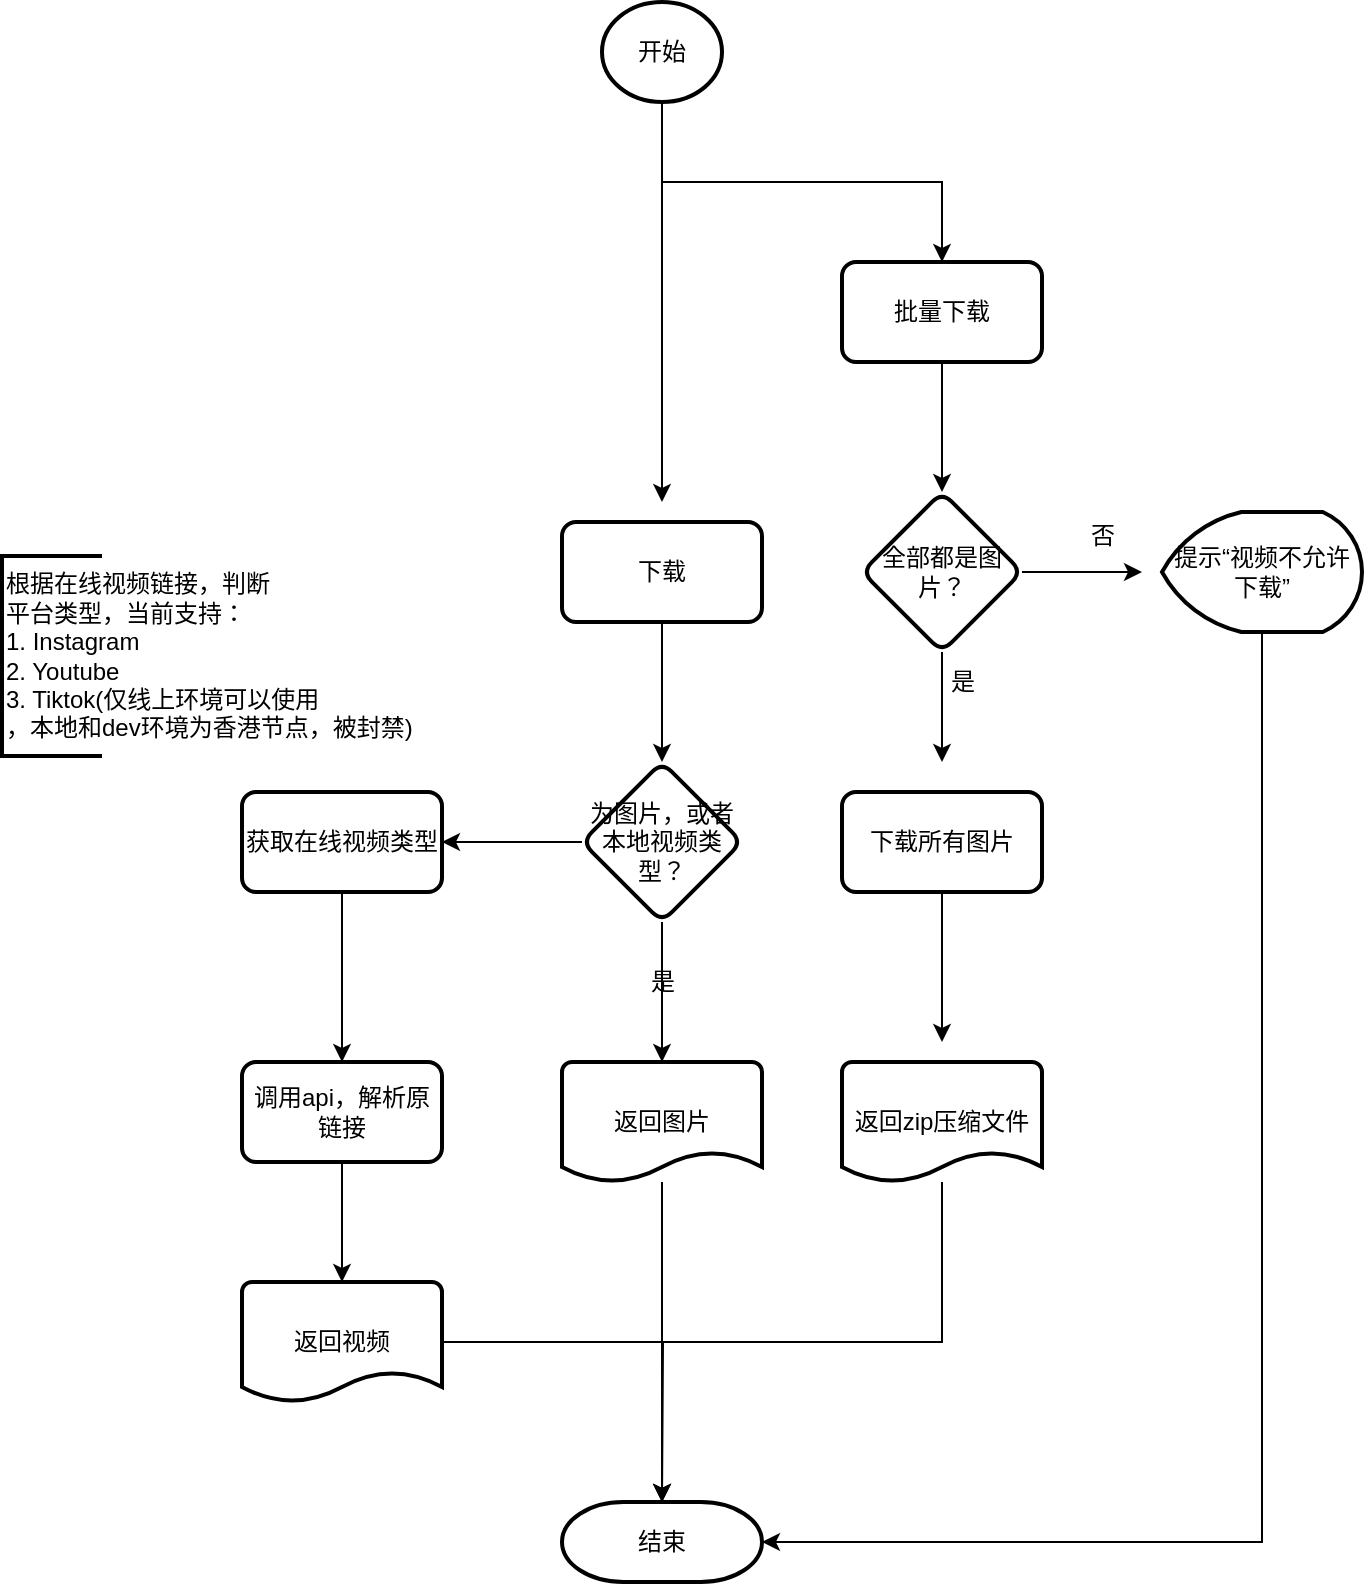 <mxfile version="13.9.9" type="github">
  <diagram id="mW6RbuTZc-FTp5ea4Jcq" name="Page-1">
    <mxGraphModel dx="1422" dy="753" grid="1" gridSize="10" guides="1" tooltips="1" connect="1" arrows="1" fold="1" page="1" pageScale="1" pageWidth="827" pageHeight="1169" math="0" shadow="0">
      <root>
        <mxCell id="0" />
        <mxCell id="1" parent="0" />
        <mxCell id="cRAjIBoFx33PXlMRDBUu-7" style="edgeStyle=orthogonalEdgeStyle;rounded=0;orthogonalLoop=1;jettySize=auto;html=1;" parent="1" source="cRAjIBoFx33PXlMRDBUu-1" edge="1">
          <mxGeometry relative="1" as="geometry">
            <mxPoint x="420" y="400" as="targetPoint" />
          </mxGeometry>
        </mxCell>
        <mxCell id="cRAjIBoFx33PXlMRDBUu-8" style="edgeStyle=orthogonalEdgeStyle;rounded=0;orthogonalLoop=1;jettySize=auto;html=1;" parent="1" source="cRAjIBoFx33PXlMRDBUu-1" edge="1">
          <mxGeometry relative="1" as="geometry">
            <mxPoint x="560" y="280" as="targetPoint" />
            <Array as="points">
              <mxPoint x="420" y="240" />
              <mxPoint x="560" y="240" />
            </Array>
          </mxGeometry>
        </mxCell>
        <mxCell id="cRAjIBoFx33PXlMRDBUu-1" value="开始" style="strokeWidth=2;html=1;shape=mxgraph.flowchart.start_2;whiteSpace=wrap;" parent="1" vertex="1">
          <mxGeometry x="390" y="150" width="60" height="50" as="geometry" />
        </mxCell>
        <mxCell id="cRAjIBoFx33PXlMRDBUu-2" value="结束" style="strokeWidth=2;html=1;shape=mxgraph.flowchart.terminator;whiteSpace=wrap;" parent="1" vertex="1">
          <mxGeometry x="370" y="900" width="100" height="40" as="geometry" />
        </mxCell>
        <mxCell id="cRAjIBoFx33PXlMRDBUu-21" style="edgeStyle=orthogonalEdgeStyle;rounded=0;orthogonalLoop=1;jettySize=auto;html=1;" parent="1" source="cRAjIBoFx33PXlMRDBUu-5" edge="1">
          <mxGeometry relative="1" as="geometry">
            <mxPoint x="420" y="530" as="targetPoint" />
          </mxGeometry>
        </mxCell>
        <mxCell id="cRAjIBoFx33PXlMRDBUu-5" value="下载" style="rounded=1;whiteSpace=wrap;html=1;absoluteArcSize=1;arcSize=14;strokeWidth=2;" parent="1" vertex="1">
          <mxGeometry x="370" y="410" width="100" height="50" as="geometry" />
        </mxCell>
        <mxCell id="cRAjIBoFx33PXlMRDBUu-11" value="" style="edgeStyle=orthogonalEdgeStyle;rounded=0;orthogonalLoop=1;jettySize=auto;html=1;" parent="1" source="cRAjIBoFx33PXlMRDBUu-6" target="cRAjIBoFx33PXlMRDBUu-10" edge="1">
          <mxGeometry relative="1" as="geometry" />
        </mxCell>
        <mxCell id="cRAjIBoFx33PXlMRDBUu-6" value="批量下载" style="rounded=1;whiteSpace=wrap;html=1;absoluteArcSize=1;arcSize=14;strokeWidth=2;" parent="1" vertex="1">
          <mxGeometry x="510" y="280" width="100" height="50" as="geometry" />
        </mxCell>
        <mxCell id="cRAjIBoFx33PXlMRDBUu-20" style="edgeStyle=orthogonalEdgeStyle;rounded=0;orthogonalLoop=1;jettySize=auto;html=1;" parent="1" source="cRAjIBoFx33PXlMRDBUu-10" edge="1">
          <mxGeometry relative="1" as="geometry">
            <mxPoint x="660" y="435" as="targetPoint" />
          </mxGeometry>
        </mxCell>
        <mxCell id="cRAjIBoFx33PXlMRDBUu-26" style="edgeStyle=orthogonalEdgeStyle;rounded=0;orthogonalLoop=1;jettySize=auto;html=1;" parent="1" source="cRAjIBoFx33PXlMRDBUu-10" edge="1">
          <mxGeometry relative="1" as="geometry">
            <mxPoint x="560" y="530" as="targetPoint" />
          </mxGeometry>
        </mxCell>
        <mxCell id="cRAjIBoFx33PXlMRDBUu-10" value="全部都是图片？" style="rhombus;whiteSpace=wrap;html=1;rounded=1;strokeWidth=2;arcSize=14;" parent="1" vertex="1">
          <mxGeometry x="520" y="395" width="80" height="80" as="geometry" />
        </mxCell>
        <mxCell id="cRAjIBoFx33PXlMRDBUu-16" value="否" style="text;html=1;align=center;verticalAlign=middle;resizable=0;points=[];autosize=1;" parent="1" vertex="1">
          <mxGeometry x="625" y="407" width="30" height="20" as="geometry" />
        </mxCell>
        <mxCell id="3jv5Oc1MW7gwf0Azlt5G-1" style="edgeStyle=orthogonalEdgeStyle;rounded=0;orthogonalLoop=1;jettySize=auto;html=1;entryX=1;entryY=0.5;entryDx=0;entryDy=0;entryPerimeter=0;" edge="1" parent="1" source="cRAjIBoFx33PXlMRDBUu-19" target="cRAjIBoFx33PXlMRDBUu-2">
          <mxGeometry relative="1" as="geometry">
            <Array as="points">
              <mxPoint x="720" y="920" />
            </Array>
          </mxGeometry>
        </mxCell>
        <mxCell id="cRAjIBoFx33PXlMRDBUu-19" value="提示“视频不允许下载”" style="strokeWidth=2;html=1;shape=mxgraph.flowchart.display;whiteSpace=wrap;" parent="1" vertex="1">
          <mxGeometry x="670" y="405" width="100" height="60" as="geometry" />
        </mxCell>
        <mxCell id="cRAjIBoFx33PXlMRDBUu-24" style="edgeStyle=orthogonalEdgeStyle;rounded=0;orthogonalLoop=1;jettySize=auto;html=1;" parent="1" source="cRAjIBoFx33PXlMRDBUu-23" edge="1">
          <mxGeometry relative="1" as="geometry">
            <mxPoint x="420" y="680" as="targetPoint" />
          </mxGeometry>
        </mxCell>
        <mxCell id="cRAjIBoFx33PXlMRDBUu-32" style="edgeStyle=orthogonalEdgeStyle;rounded=0;orthogonalLoop=1;jettySize=auto;html=1;" parent="1" source="cRAjIBoFx33PXlMRDBUu-23" edge="1">
          <mxGeometry relative="1" as="geometry">
            <mxPoint x="310" y="570" as="targetPoint" />
          </mxGeometry>
        </mxCell>
        <mxCell id="cRAjIBoFx33PXlMRDBUu-23" value="为图片，或者本地视频类型？" style="rhombus;whiteSpace=wrap;html=1;rounded=1;strokeWidth=2;arcSize=14;" parent="1" vertex="1">
          <mxGeometry x="380" y="530" width="80" height="80" as="geometry" />
        </mxCell>
        <mxCell id="cRAjIBoFx33PXlMRDBUu-25" value="是" style="text;html=1;align=center;verticalAlign=middle;resizable=0;points=[];autosize=1;" parent="1" vertex="1">
          <mxGeometry x="405" y="630" width="30" height="20" as="geometry" />
        </mxCell>
        <mxCell id="cRAjIBoFx33PXlMRDBUu-27" value="是" style="text;html=1;align=center;verticalAlign=middle;resizable=0;points=[];autosize=1;" parent="1" vertex="1">
          <mxGeometry x="555" y="480" width="30" height="20" as="geometry" />
        </mxCell>
        <mxCell id="cRAjIBoFx33PXlMRDBUu-29" style="edgeStyle=orthogonalEdgeStyle;rounded=0;orthogonalLoop=1;jettySize=auto;html=1;" parent="1" source="cRAjIBoFx33PXlMRDBUu-28" edge="1">
          <mxGeometry relative="1" as="geometry">
            <mxPoint x="560" y="670" as="targetPoint" />
          </mxGeometry>
        </mxCell>
        <mxCell id="cRAjIBoFx33PXlMRDBUu-28" value="下载所有图片" style="rounded=1;whiteSpace=wrap;html=1;absoluteArcSize=1;arcSize=14;strokeWidth=2;" parent="1" vertex="1">
          <mxGeometry x="510" y="545" width="100" height="50" as="geometry" />
        </mxCell>
        <mxCell id="cRAjIBoFx33PXlMRDBUu-40" style="edgeStyle=orthogonalEdgeStyle;rounded=0;orthogonalLoop=1;jettySize=auto;html=1;" parent="1" source="cRAjIBoFx33PXlMRDBUu-30" edge="1">
          <mxGeometry relative="1" as="geometry">
            <mxPoint x="420" y="900" as="targetPoint" />
            <Array as="points">
              <mxPoint x="560" y="820" />
              <mxPoint x="420" y="820" />
            </Array>
          </mxGeometry>
        </mxCell>
        <mxCell id="cRAjIBoFx33PXlMRDBUu-30" value="返回zip压缩文件" style="strokeWidth=2;html=1;shape=mxgraph.flowchart.document2;whiteSpace=wrap;size=0.25;" parent="1" vertex="1">
          <mxGeometry x="510" y="680" width="100" height="60" as="geometry" />
        </mxCell>
        <mxCell id="cRAjIBoFx33PXlMRDBUu-42" style="edgeStyle=orthogonalEdgeStyle;rounded=0;orthogonalLoop=1;jettySize=auto;html=1;entryX=0.5;entryY=0;entryDx=0;entryDy=0;" parent="1" source="cRAjIBoFx33PXlMRDBUu-35" target="cRAjIBoFx33PXlMRDBUu-41" edge="1">
          <mxGeometry relative="1" as="geometry" />
        </mxCell>
        <mxCell id="cRAjIBoFx33PXlMRDBUu-35" value="获取在线视频类型" style="rounded=1;whiteSpace=wrap;html=1;absoluteArcSize=1;arcSize=14;strokeWidth=2;" parent="1" vertex="1">
          <mxGeometry x="210" y="545" width="100" height="50" as="geometry" />
        </mxCell>
        <mxCell id="cRAjIBoFx33PXlMRDBUu-36" value="根据在线视频链接，判断&lt;br&gt;平台类型，当前支持：&lt;br&gt;1. Instagram&lt;br&gt;2. Youtube&lt;br&gt;3. Tiktok(仅线上环境可以使用&lt;br&gt;，本地和dev环境为香港节点，被封禁)" style="strokeWidth=2;html=1;shape=mxgraph.flowchart.annotation_1;align=left;pointerEvents=1;" parent="1" vertex="1">
          <mxGeometry x="90" y="427" width="50" height="100" as="geometry" />
        </mxCell>
        <mxCell id="cRAjIBoFx33PXlMRDBUu-39" style="edgeStyle=orthogonalEdgeStyle;rounded=0;orthogonalLoop=1;jettySize=auto;html=1;entryX=0.5;entryY=0;entryDx=0;entryDy=0;entryPerimeter=0;" parent="1" source="cRAjIBoFx33PXlMRDBUu-38" target="cRAjIBoFx33PXlMRDBUu-2" edge="1">
          <mxGeometry relative="1" as="geometry" />
        </mxCell>
        <mxCell id="cRAjIBoFx33PXlMRDBUu-38" value="返回图片" style="strokeWidth=2;html=1;shape=mxgraph.flowchart.document2;whiteSpace=wrap;size=0.25;" parent="1" vertex="1">
          <mxGeometry x="370" y="680" width="100" height="60" as="geometry" />
        </mxCell>
        <mxCell id="cRAjIBoFx33PXlMRDBUu-45" style="edgeStyle=orthogonalEdgeStyle;rounded=0;orthogonalLoop=1;jettySize=auto;html=1;entryX=0.5;entryY=0;entryDx=0;entryDy=0;entryPerimeter=0;" parent="1" source="cRAjIBoFx33PXlMRDBUu-41" target="cRAjIBoFx33PXlMRDBUu-44" edge="1">
          <mxGeometry relative="1" as="geometry" />
        </mxCell>
        <mxCell id="cRAjIBoFx33PXlMRDBUu-41" value="调用api，解析原链接" style="rounded=1;whiteSpace=wrap;html=1;absoluteArcSize=1;arcSize=14;strokeWidth=2;" parent="1" vertex="1">
          <mxGeometry x="210" y="680" width="100" height="50" as="geometry" />
        </mxCell>
        <mxCell id="cRAjIBoFx33PXlMRDBUu-47" style="edgeStyle=orthogonalEdgeStyle;rounded=0;orthogonalLoop=1;jettySize=auto;html=1;" parent="1" source="cRAjIBoFx33PXlMRDBUu-44" edge="1">
          <mxGeometry relative="1" as="geometry">
            <mxPoint x="420" y="900" as="targetPoint" />
          </mxGeometry>
        </mxCell>
        <mxCell id="cRAjIBoFx33PXlMRDBUu-44" value="返回视频" style="strokeWidth=2;html=1;shape=mxgraph.flowchart.document2;whiteSpace=wrap;size=0.25;" parent="1" vertex="1">
          <mxGeometry x="210" y="790" width="100" height="60" as="geometry" />
        </mxCell>
      </root>
    </mxGraphModel>
  </diagram>
</mxfile>
